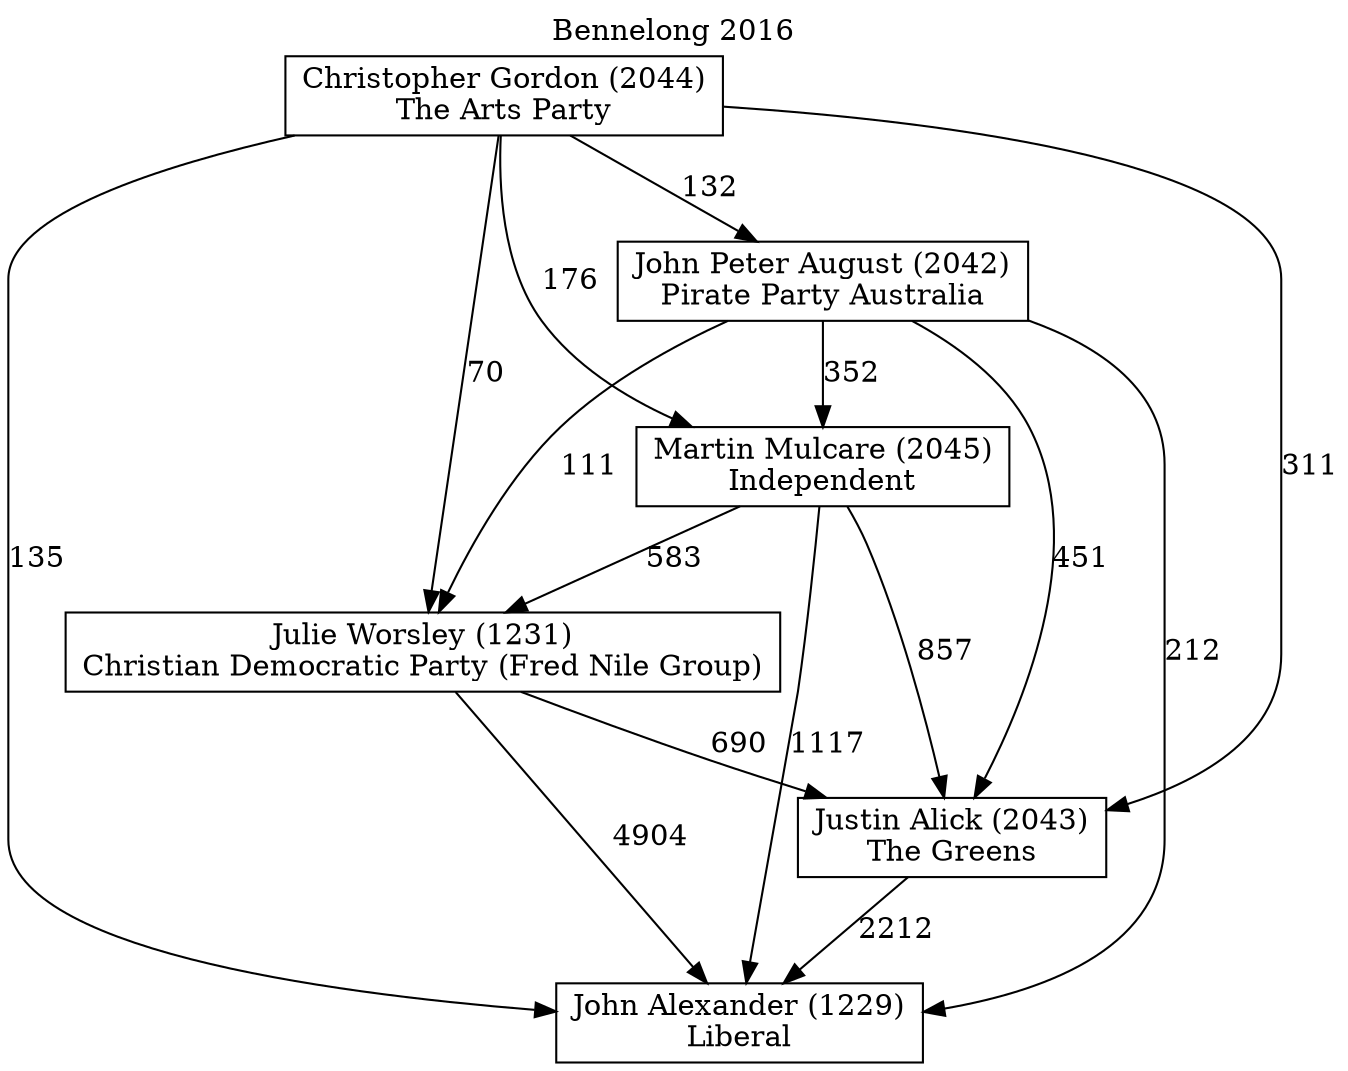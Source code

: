 // House preference flow
digraph "John Alexander (1229)_Bennelong_2016" {
	graph [label="Bennelong 2016" labelloc=t mclimit=10]
	node [shape=box]
	"John Alexander (1229)" [label="John Alexander (1229)
Liberal"]
	"Justin Alick (2043)" [label="Justin Alick (2043)
The Greens"]
	"Julie Worsley (1231)" [label="Julie Worsley (1231)
Christian Democratic Party (Fred Nile Group)"]
	"Martin Mulcare (2045)" [label="Martin Mulcare (2045)
Independent"]
	"John Peter August (2042)" [label="John Peter August (2042)
Pirate Party Australia"]
	"Christopher Gordon (2044)" [label="Christopher Gordon (2044)
The Arts Party"]
	"Justin Alick (2043)" -> "John Alexander (1229)" [label=2212]
	"Julie Worsley (1231)" -> "Justin Alick (2043)" [label=690]
	"Martin Mulcare (2045)" -> "Julie Worsley (1231)" [label=583]
	"John Peter August (2042)" -> "Martin Mulcare (2045)" [label=352]
	"Christopher Gordon (2044)" -> "John Peter August (2042)" [label=132]
	"Julie Worsley (1231)" -> "John Alexander (1229)" [label=4904]
	"Martin Mulcare (2045)" -> "John Alexander (1229)" [label=1117]
	"John Peter August (2042)" -> "John Alexander (1229)" [label=212]
	"Christopher Gordon (2044)" -> "John Alexander (1229)" [label=135]
	"Christopher Gordon (2044)" -> "Martin Mulcare (2045)" [label=176]
	"John Peter August (2042)" -> "Julie Worsley (1231)" [label=111]
	"Christopher Gordon (2044)" -> "Julie Worsley (1231)" [label=70]
	"Martin Mulcare (2045)" -> "Justin Alick (2043)" [label=857]
	"John Peter August (2042)" -> "Justin Alick (2043)" [label=451]
	"Christopher Gordon (2044)" -> "Justin Alick (2043)" [label=311]
}
